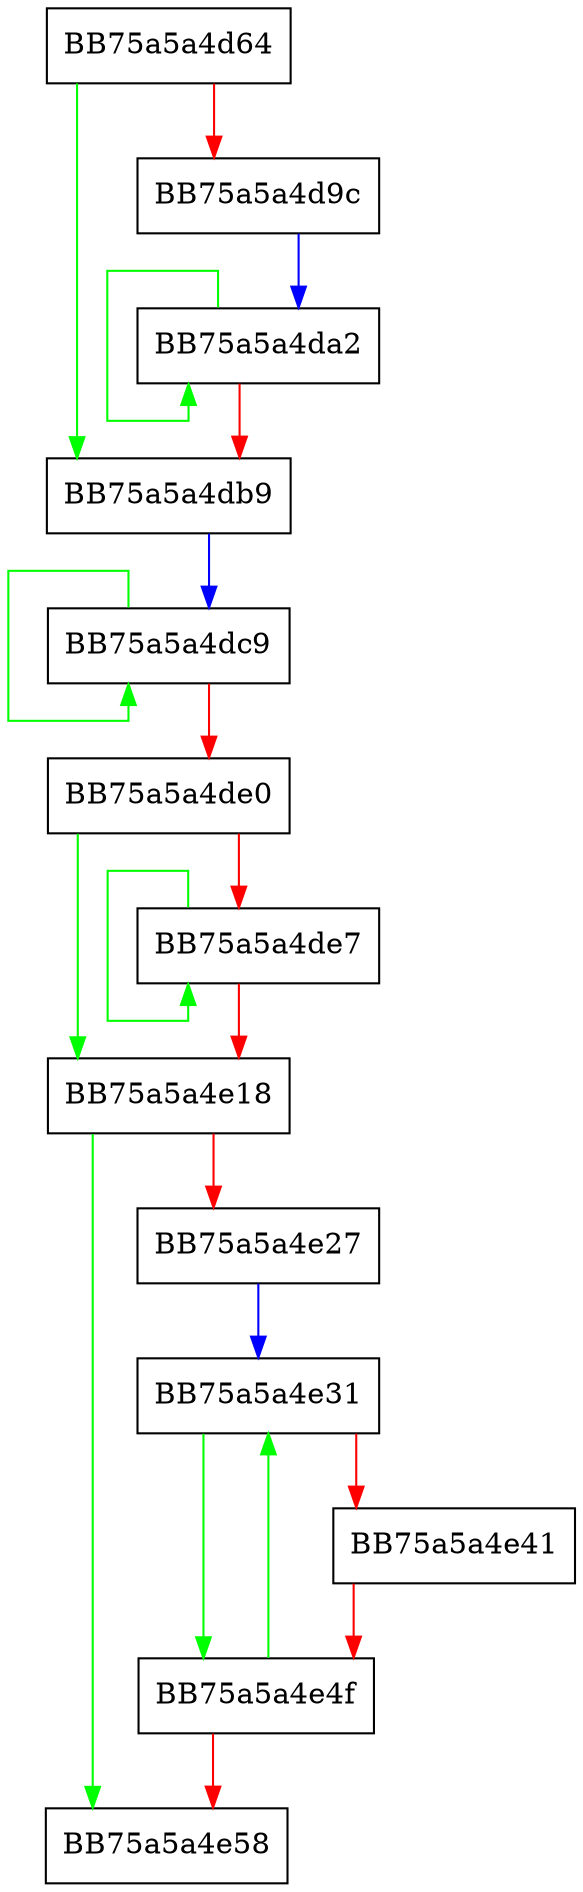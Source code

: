 digraph HUF_sort {
  node [shape="box"];
  graph [splines=ortho];
  BB75a5a4d64 -> BB75a5a4db9 [color="green"];
  BB75a5a4d64 -> BB75a5a4d9c [color="red"];
  BB75a5a4d9c -> BB75a5a4da2 [color="blue"];
  BB75a5a4da2 -> BB75a5a4da2 [color="green"];
  BB75a5a4da2 -> BB75a5a4db9 [color="red"];
  BB75a5a4db9 -> BB75a5a4dc9 [color="blue"];
  BB75a5a4dc9 -> BB75a5a4dc9 [color="green"];
  BB75a5a4dc9 -> BB75a5a4de0 [color="red"];
  BB75a5a4de0 -> BB75a5a4e18 [color="green"];
  BB75a5a4de0 -> BB75a5a4de7 [color="red"];
  BB75a5a4de7 -> BB75a5a4de7 [color="green"];
  BB75a5a4de7 -> BB75a5a4e18 [color="red"];
  BB75a5a4e18 -> BB75a5a4e58 [color="green"];
  BB75a5a4e18 -> BB75a5a4e27 [color="red"];
  BB75a5a4e27 -> BB75a5a4e31 [color="blue"];
  BB75a5a4e31 -> BB75a5a4e4f [color="green"];
  BB75a5a4e31 -> BB75a5a4e41 [color="red"];
  BB75a5a4e41 -> BB75a5a4e4f [color="red"];
  BB75a5a4e4f -> BB75a5a4e31 [color="green"];
  BB75a5a4e4f -> BB75a5a4e58 [color="red"];
}